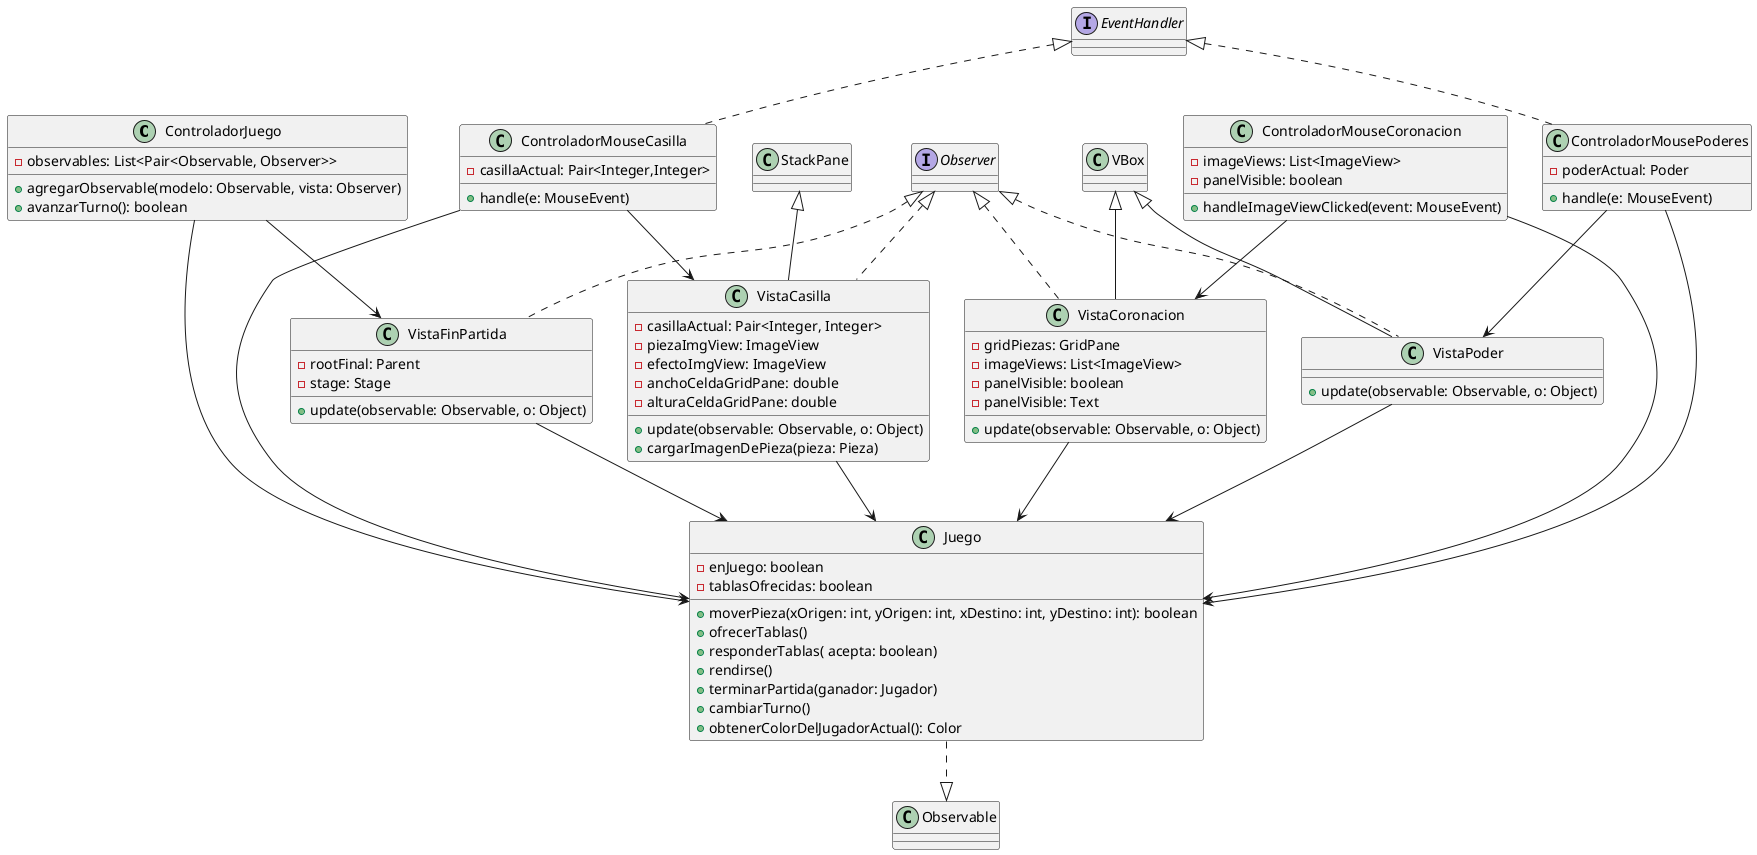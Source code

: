@startuml
'https://plantuml.com/class-diagram

class ControladorJuego{
    - observables: List<Pair<Observable, Observer>>
    + agregarObservable(modelo: Observable, vista: Observer)
    + avanzarTurno(): boolean
}

class ControladorMouseCasilla implements EventHandler<MouseEvent>{
    - casillaActual: Pair<Integer,Integer>
    + handle(e: MouseEvent)
}

class ControladorMouseCoronacion{
    - imageViews: List<ImageView>
    - panelVisible: boolean
    + handleImageViewClicked(event: MouseEvent)
}

class ControladorMousePoderes implements EventHandler<MouseEvent> {
    - poderActual: Poder
    + handle(e: MouseEvent)
}

class VistaCasilla extends StackPane implements Observer {
    - casillaActual: Pair<Integer, Integer>
    - piezaImgView: ImageView
    - efectoImgView: ImageView
    - anchoCeldaGridPane: double
    - alturaCeldaGridPane: double
    + update(observable: Observable, o: Object)
    + cargarImagenDePieza(pieza: Pieza)
}

class VistaCoronacion extends VBox implements Observer {
    - gridPiezas: GridPane
    - imageViews: List<ImageView>
    - panelVisible: boolean
    - panelVisible: Text
    + update(observable: Observable, o: Object)
}

class VistaFinPartida implements Observer {
    - rootFinal: Parent
    - stage: Stage
    + update(observable: Observable, o: Object)
}

class VistaPoder extends VBox implements Observer {
    + update(observable: Observable, o: Object)
}

class Juego{
    - enJuego: boolean
    - tablasOfrecidas: boolean
    + moverPieza(xOrigen: int, yOrigen: int, xDestino: int, yDestino: int): boolean
    + ofrecerTablas()
    + responderTablas( acepta: boolean)
    + rendirse()
    + terminarPartida(ganador: Jugador)
    + cambiarTurno()
    + obtenerColorDelJugadorActual(): Color
}

Juego ..|> Observable

VistaCasilla --> Juego
VistaCoronacion --> Juego
VistaFinPartida --> Juego
VistaPoder --> Juego

ControladorJuego --> Juego
ControladorMouseCasilla --> Juego
ControladorMouseCoronacion --> Juego
ControladorMousePoderes --> Juego

ControladorJuego --> VistaFinPartida
ControladorMouseCasilla --> VistaCasilla
ControladorMouseCoronacion --> VistaCoronacion
ControladorMousePoderes --> VistaPoder

@enduml